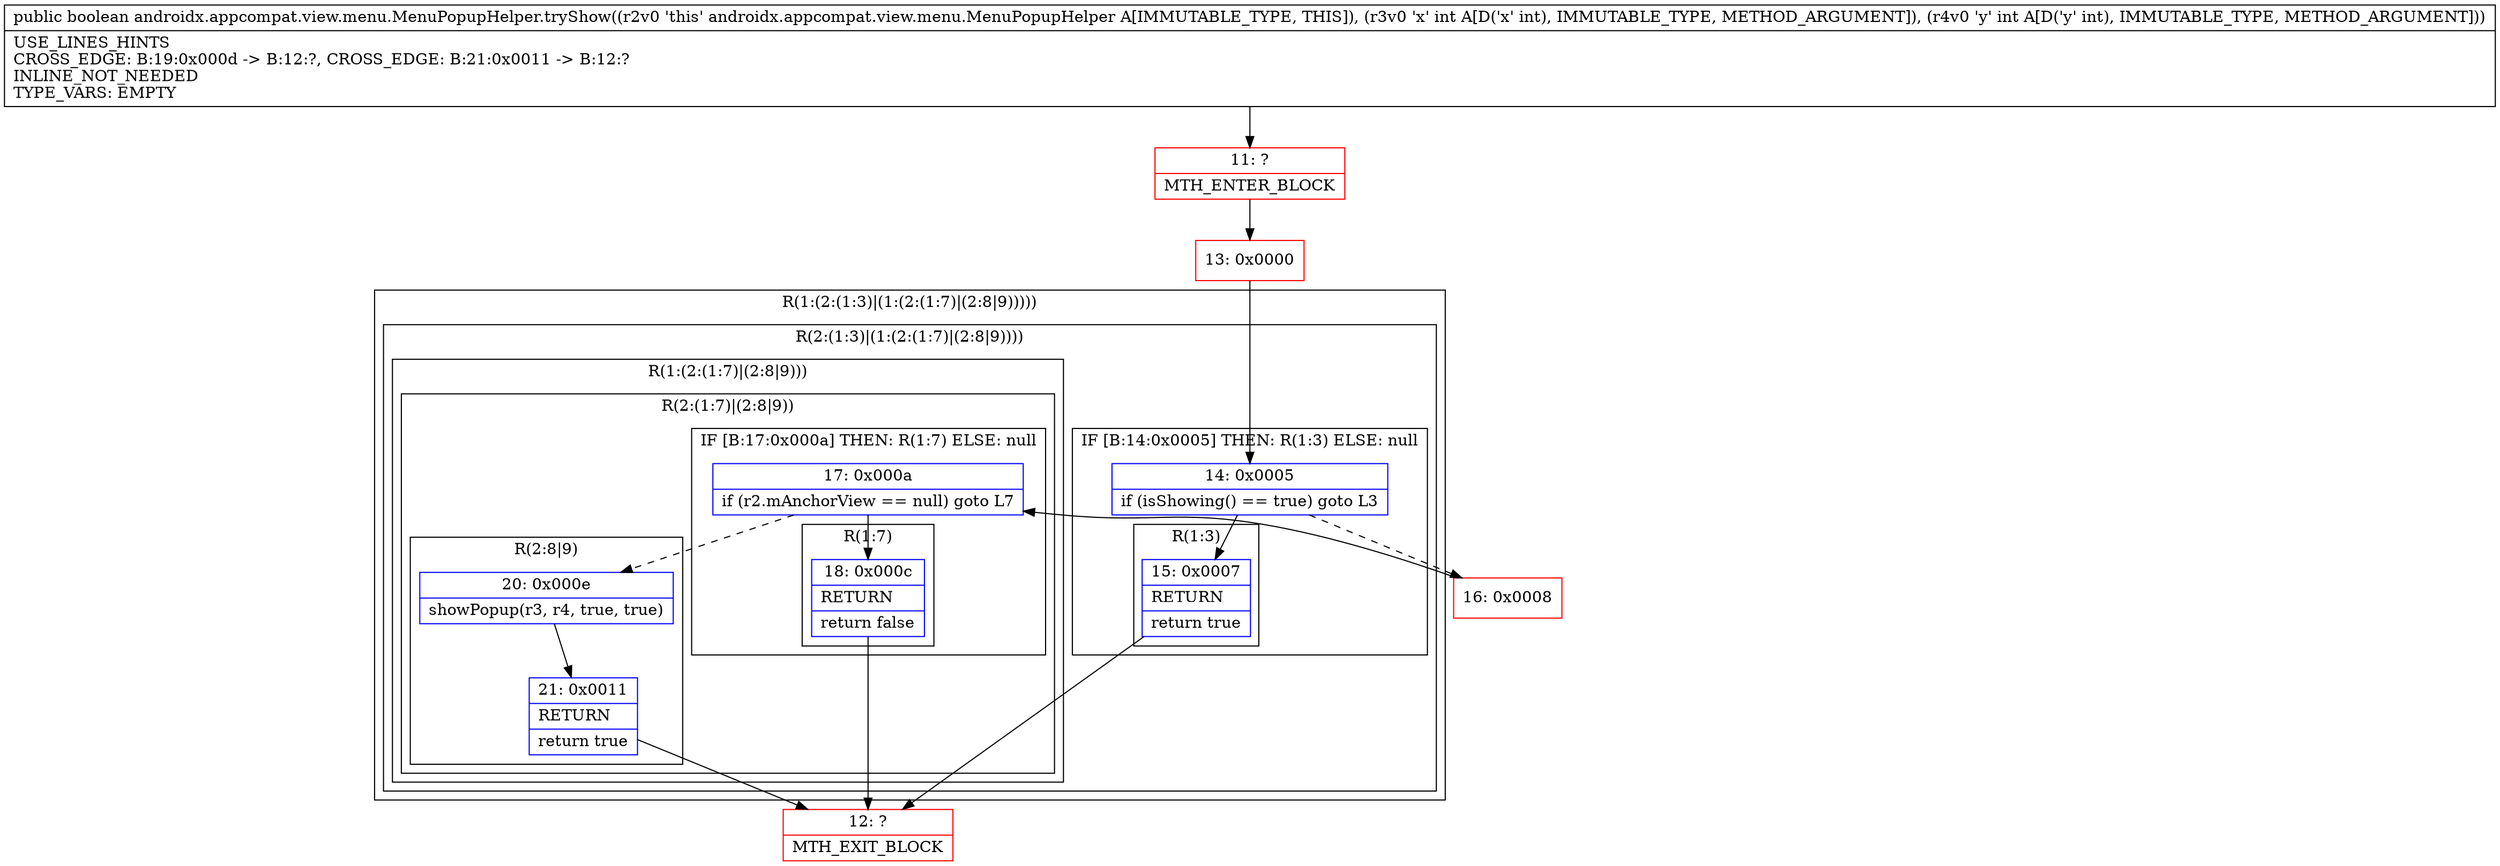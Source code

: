digraph "CFG forandroidx.appcompat.view.menu.MenuPopupHelper.tryShow(II)Z" {
subgraph cluster_Region_260569490 {
label = "R(1:(2:(1:3)|(1:(2:(1:7)|(2:8|9)))))";
node [shape=record,color=blue];
subgraph cluster_Region_1699691683 {
label = "R(2:(1:3)|(1:(2:(1:7)|(2:8|9))))";
node [shape=record,color=blue];
subgraph cluster_IfRegion_753779410 {
label = "IF [B:14:0x0005] THEN: R(1:3) ELSE: null";
node [shape=record,color=blue];
Node_14 [shape=record,label="{14\:\ 0x0005|if (isShowing() == true) goto L3\l}"];
subgraph cluster_Region_1133331420 {
label = "R(1:3)";
node [shape=record,color=blue];
Node_15 [shape=record,label="{15\:\ 0x0007|RETURN\l|return true\l}"];
}
}
subgraph cluster_Region_1945532758 {
label = "R(1:(2:(1:7)|(2:8|9)))";
node [shape=record,color=blue];
subgraph cluster_Region_1874913711 {
label = "R(2:(1:7)|(2:8|9))";
node [shape=record,color=blue];
subgraph cluster_IfRegion_771313111 {
label = "IF [B:17:0x000a] THEN: R(1:7) ELSE: null";
node [shape=record,color=blue];
Node_17 [shape=record,label="{17\:\ 0x000a|if (r2.mAnchorView == null) goto L7\l}"];
subgraph cluster_Region_79915031 {
label = "R(1:7)";
node [shape=record,color=blue];
Node_18 [shape=record,label="{18\:\ 0x000c|RETURN\l|return false\l}"];
}
}
subgraph cluster_Region_1153408272 {
label = "R(2:8|9)";
node [shape=record,color=blue];
Node_20 [shape=record,label="{20\:\ 0x000e|showPopup(r3, r4, true, true)\l}"];
Node_21 [shape=record,label="{21\:\ 0x0011|RETURN\l|return true\l}"];
}
}
}
}
}
Node_11 [shape=record,color=red,label="{11\:\ ?|MTH_ENTER_BLOCK\l}"];
Node_13 [shape=record,color=red,label="{13\:\ 0x0000}"];
Node_12 [shape=record,color=red,label="{12\:\ ?|MTH_EXIT_BLOCK\l}"];
Node_16 [shape=record,color=red,label="{16\:\ 0x0008}"];
MethodNode[shape=record,label="{public boolean androidx.appcompat.view.menu.MenuPopupHelper.tryShow((r2v0 'this' androidx.appcompat.view.menu.MenuPopupHelper A[IMMUTABLE_TYPE, THIS]), (r3v0 'x' int A[D('x' int), IMMUTABLE_TYPE, METHOD_ARGUMENT]), (r4v0 'y' int A[D('y' int), IMMUTABLE_TYPE, METHOD_ARGUMENT]))  | USE_LINES_HINTS\lCROSS_EDGE: B:19:0x000d \-\> B:12:?, CROSS_EDGE: B:21:0x0011 \-\> B:12:?\lINLINE_NOT_NEEDED\lTYPE_VARS: EMPTY\l}"];
MethodNode -> Node_11;Node_14 -> Node_15;
Node_14 -> Node_16[style=dashed];
Node_15 -> Node_12;
Node_17 -> Node_18;
Node_17 -> Node_20[style=dashed];
Node_18 -> Node_12;
Node_20 -> Node_21;
Node_21 -> Node_12;
Node_11 -> Node_13;
Node_13 -> Node_14;
Node_16 -> Node_17;
}

